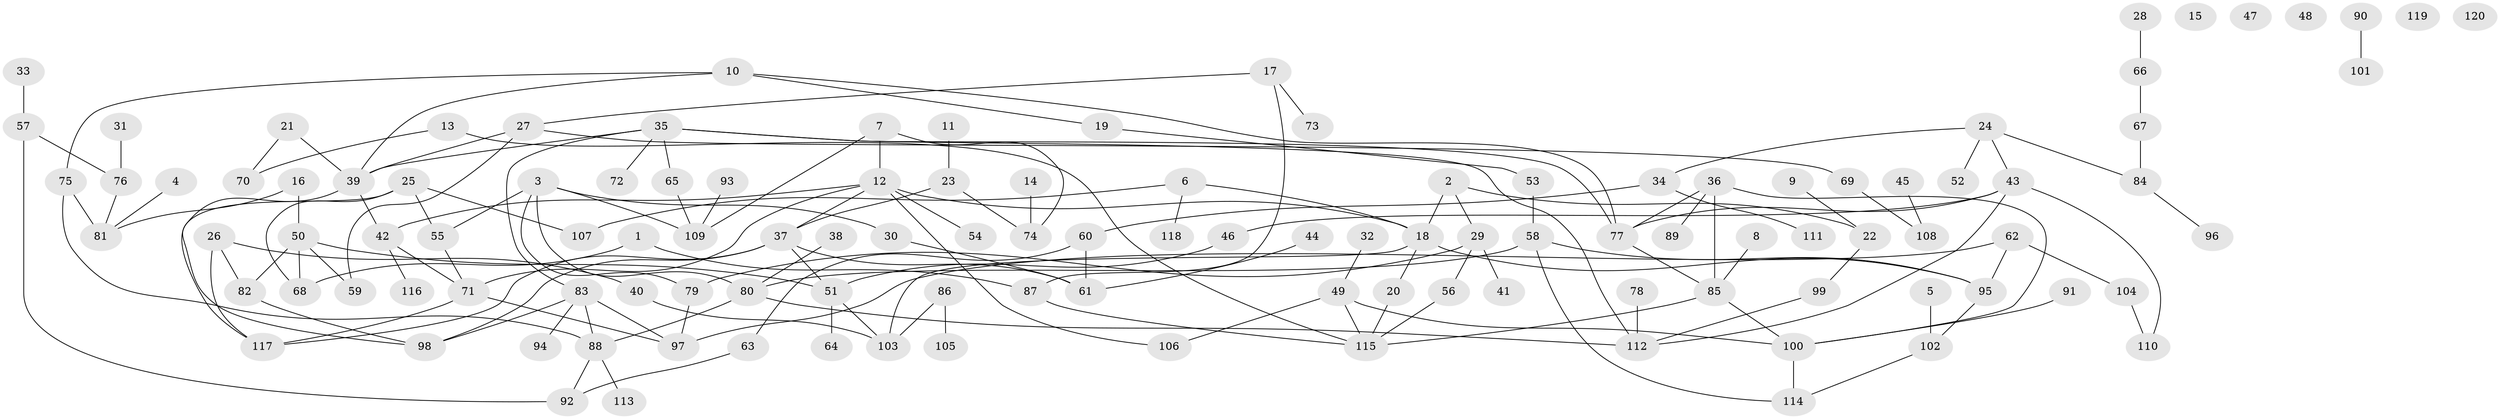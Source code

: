 // coarse degree distribution, {3: 0.31343283582089554, 2: 0.2835820895522388, 6: 0.029850746268656716, 10: 0.014925373134328358, 4: 0.13432835820895522, 7: 0.04477611940298507, 5: 0.029850746268656716, 15: 0.014925373134328358, 1: 0.13432835820895522}
// Generated by graph-tools (version 1.1) at 2025/48/03/04/25 22:48:10]
// undirected, 120 vertices, 158 edges
graph export_dot {
  node [color=gray90,style=filled];
  1;
  2;
  3;
  4;
  5;
  6;
  7;
  8;
  9;
  10;
  11;
  12;
  13;
  14;
  15;
  16;
  17;
  18;
  19;
  20;
  21;
  22;
  23;
  24;
  25;
  26;
  27;
  28;
  29;
  30;
  31;
  32;
  33;
  34;
  35;
  36;
  37;
  38;
  39;
  40;
  41;
  42;
  43;
  44;
  45;
  46;
  47;
  48;
  49;
  50;
  51;
  52;
  53;
  54;
  55;
  56;
  57;
  58;
  59;
  60;
  61;
  62;
  63;
  64;
  65;
  66;
  67;
  68;
  69;
  70;
  71;
  72;
  73;
  74;
  75;
  76;
  77;
  78;
  79;
  80;
  81;
  82;
  83;
  84;
  85;
  86;
  87;
  88;
  89;
  90;
  91;
  92;
  93;
  94;
  95;
  96;
  97;
  98;
  99;
  100;
  101;
  102;
  103;
  104;
  105;
  106;
  107;
  108;
  109;
  110;
  111;
  112;
  113;
  114;
  115;
  116;
  117;
  118;
  119;
  120;
  1 -- 68;
  1 -- 87;
  2 -- 18;
  2 -- 22;
  2 -- 29;
  3 -- 30;
  3 -- 55;
  3 -- 79;
  3 -- 80;
  3 -- 109;
  4 -- 81;
  5 -- 102;
  6 -- 18;
  6 -- 107;
  6 -- 118;
  7 -- 12;
  7 -- 74;
  7 -- 109;
  8 -- 85;
  9 -- 22;
  10 -- 19;
  10 -- 39;
  10 -- 75;
  10 -- 77;
  11 -- 23;
  12 -- 18;
  12 -- 37;
  12 -- 42;
  12 -- 54;
  12 -- 71;
  12 -- 106;
  13 -- 70;
  13 -- 115;
  14 -- 74;
  16 -- 50;
  16 -- 81;
  17 -- 27;
  17 -- 73;
  17 -- 87;
  18 -- 20;
  18 -- 95;
  18 -- 103;
  19 -- 53;
  20 -- 115;
  21 -- 39;
  21 -- 70;
  22 -- 99;
  23 -- 37;
  23 -- 74;
  24 -- 34;
  24 -- 43;
  24 -- 52;
  24 -- 84;
  25 -- 55;
  25 -- 68;
  25 -- 107;
  25 -- 117;
  26 -- 40;
  26 -- 82;
  26 -- 117;
  27 -- 39;
  27 -- 59;
  27 -- 69;
  28 -- 66;
  29 -- 41;
  29 -- 56;
  29 -- 79;
  30 -- 61;
  31 -- 76;
  32 -- 49;
  33 -- 57;
  34 -- 60;
  34 -- 111;
  35 -- 39;
  35 -- 65;
  35 -- 72;
  35 -- 77;
  35 -- 83;
  35 -- 112;
  36 -- 77;
  36 -- 85;
  36 -- 89;
  36 -- 100;
  37 -- 51;
  37 -- 61;
  37 -- 98;
  37 -- 117;
  38 -- 80;
  39 -- 42;
  39 -- 98;
  40 -- 103;
  42 -- 71;
  42 -- 116;
  43 -- 46;
  43 -- 77;
  43 -- 110;
  43 -- 112;
  44 -- 61;
  45 -- 108;
  46 -- 51;
  49 -- 100;
  49 -- 106;
  49 -- 115;
  50 -- 51;
  50 -- 59;
  50 -- 68;
  50 -- 82;
  51 -- 64;
  51 -- 103;
  53 -- 58;
  55 -- 71;
  56 -- 115;
  57 -- 76;
  57 -- 92;
  58 -- 80;
  58 -- 95;
  58 -- 114;
  60 -- 61;
  60 -- 63;
  62 -- 95;
  62 -- 97;
  62 -- 104;
  63 -- 92;
  65 -- 109;
  66 -- 67;
  67 -- 84;
  69 -- 108;
  71 -- 97;
  71 -- 117;
  75 -- 81;
  75 -- 88;
  76 -- 81;
  77 -- 85;
  78 -- 112;
  79 -- 97;
  80 -- 88;
  80 -- 112;
  82 -- 98;
  83 -- 88;
  83 -- 94;
  83 -- 97;
  83 -- 98;
  84 -- 96;
  85 -- 100;
  85 -- 115;
  86 -- 103;
  86 -- 105;
  87 -- 115;
  88 -- 92;
  88 -- 113;
  90 -- 101;
  91 -- 100;
  93 -- 109;
  95 -- 102;
  99 -- 112;
  100 -- 114;
  102 -- 114;
  104 -- 110;
}
